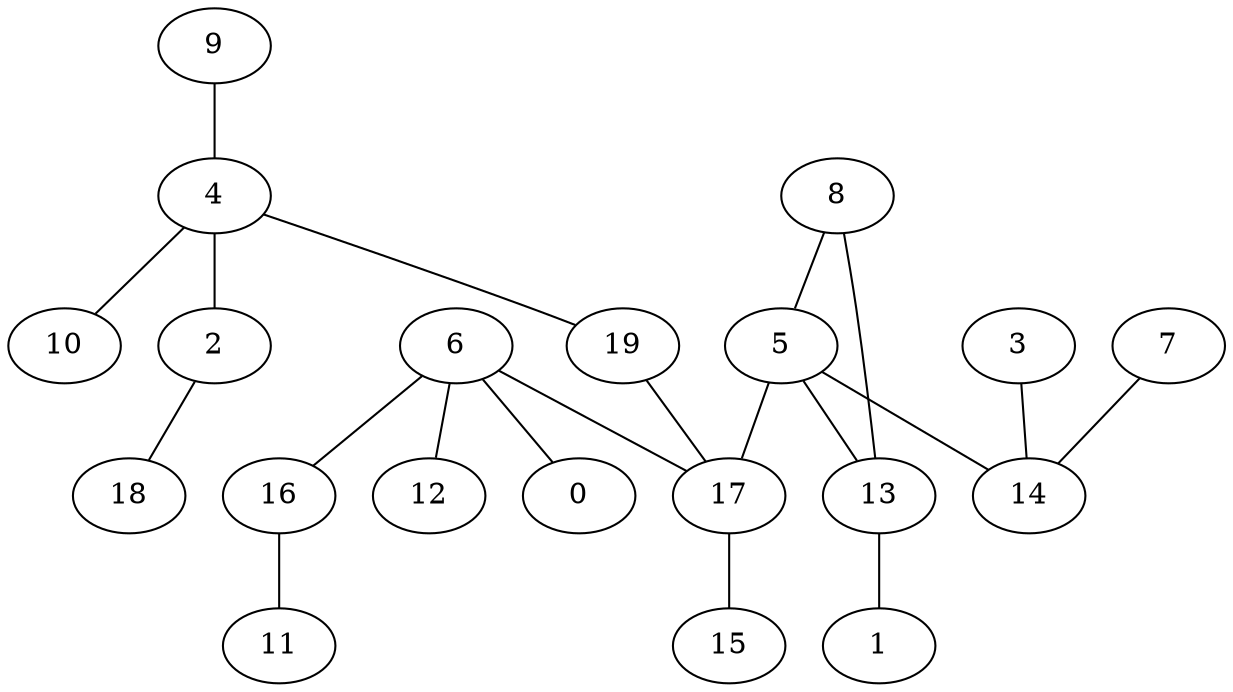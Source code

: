 digraph GG_graph {

subgraph G_graph {
edge [color = black]
"9" -> "4" [dir = none]
"2" -> "18" [dir = none]
"19" -> "17" [dir = none]
"6" -> "0" [dir = none]
"6" -> "16" [dir = none]
"6" -> "12" [dir = none]
"6" -> "17" [dir = none]
"5" -> "13" [dir = none]
"5" -> "14" [dir = none]
"5" -> "17" [dir = none]
"4" -> "10" [dir = none]
"4" -> "2" [dir = none]
"4" -> "19" [dir = none]
"13" -> "1" [dir = none]
"3" -> "14" [dir = none]
"16" -> "11" [dir = none]
"8" -> "5" [dir = none]
"17" -> "15" [dir = none]
"7" -> "14" [dir = none]
"8" -> "13" [dir = none]
}

}
